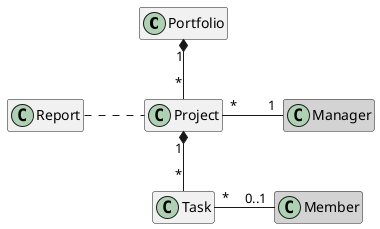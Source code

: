 @startuml

skinparam nodesep 60
skinparam ranksep 60
hide members

skinparam class {
  backgroundColor<<external>> #D3D3D3
}
hide stereotypes

class Portfolio
class Project
class Task
class Manager <<external>>
class Member <<external>>
class Report

Portfolio "1" *-- "*" Project
Project "1" *-- "*" Task
Report . Project
Project "*" - "1" Manager
Task "*" - "0..1" Member

@enduml
